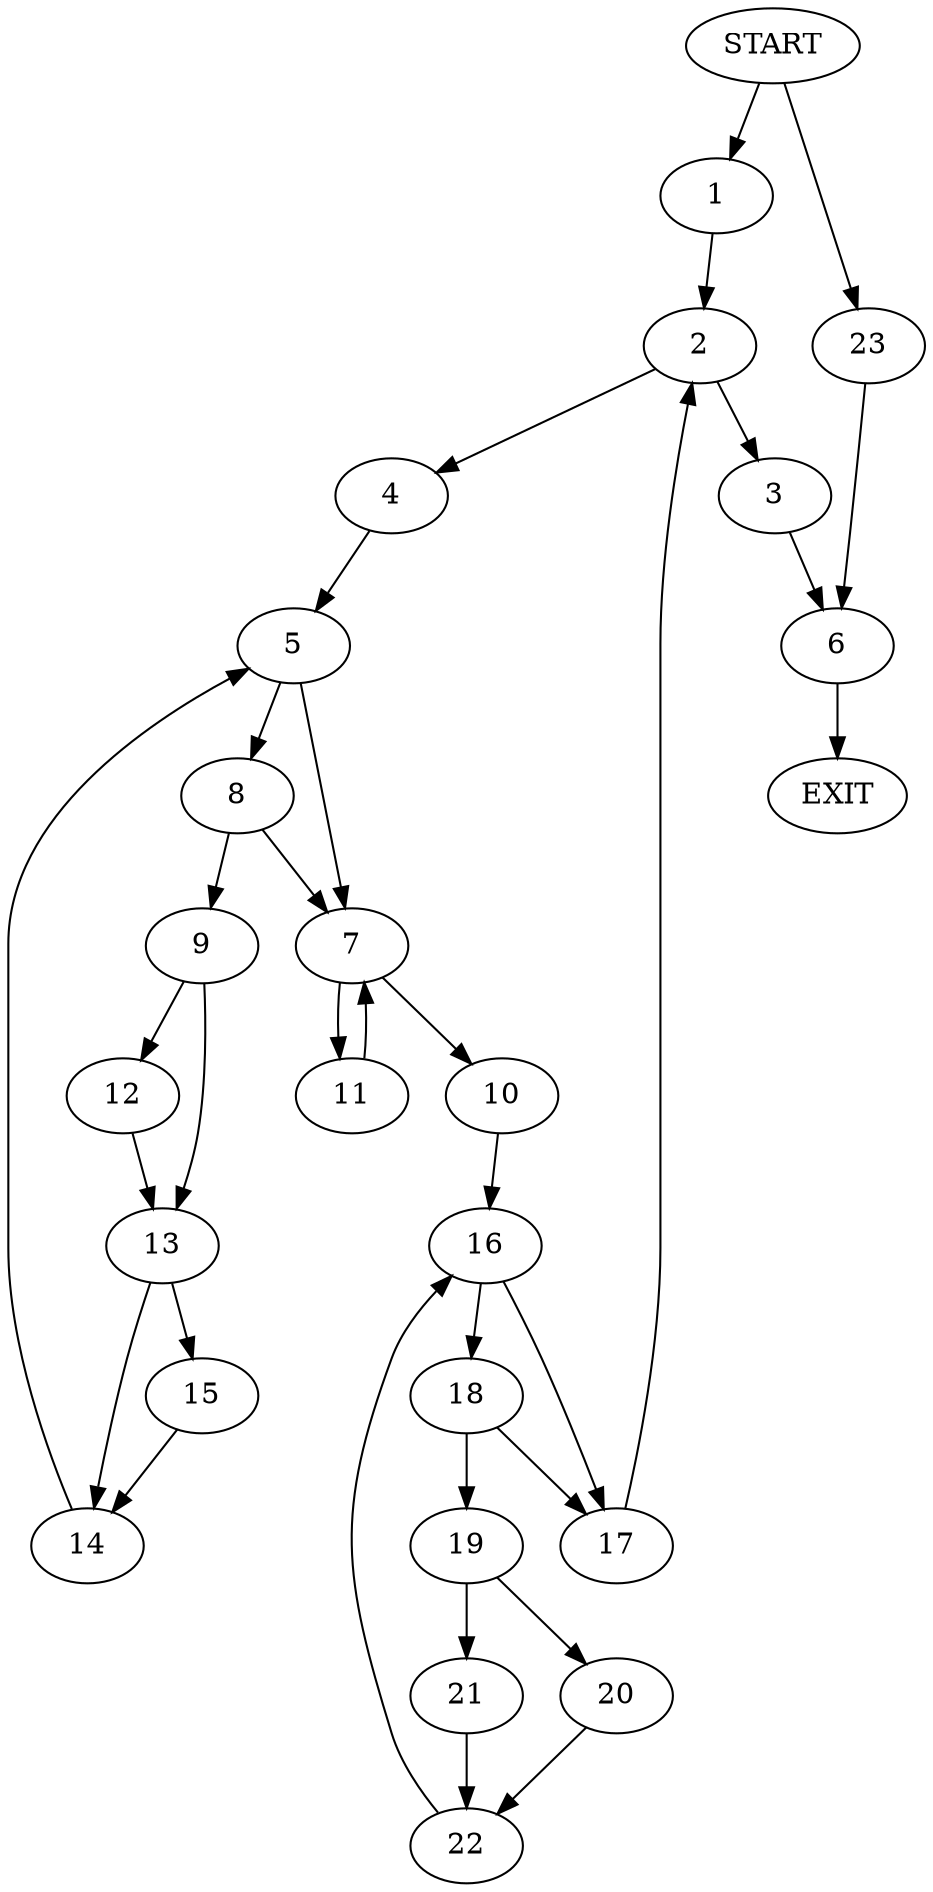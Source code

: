 digraph {
0 [label="START"]
24 [label="EXIT"]
0 -> 1
1 -> 2
2 -> 3
2 -> 4
4 -> 5
3 -> 6
5 -> 7
5 -> 8
8 -> 9
8 -> 7
7 -> 10
7 -> 11
9 -> 12
9 -> 13
12 -> 13
13 -> 14
13 -> 15
14 -> 5
15 -> 14
10 -> 16
11 -> 7
16 -> 17
16 -> 18
17 -> 2
18 -> 17
18 -> 19
19 -> 20
19 -> 21
21 -> 22
20 -> 22
22 -> 16
6 -> 24
0 -> 23
23 -> 6
}
